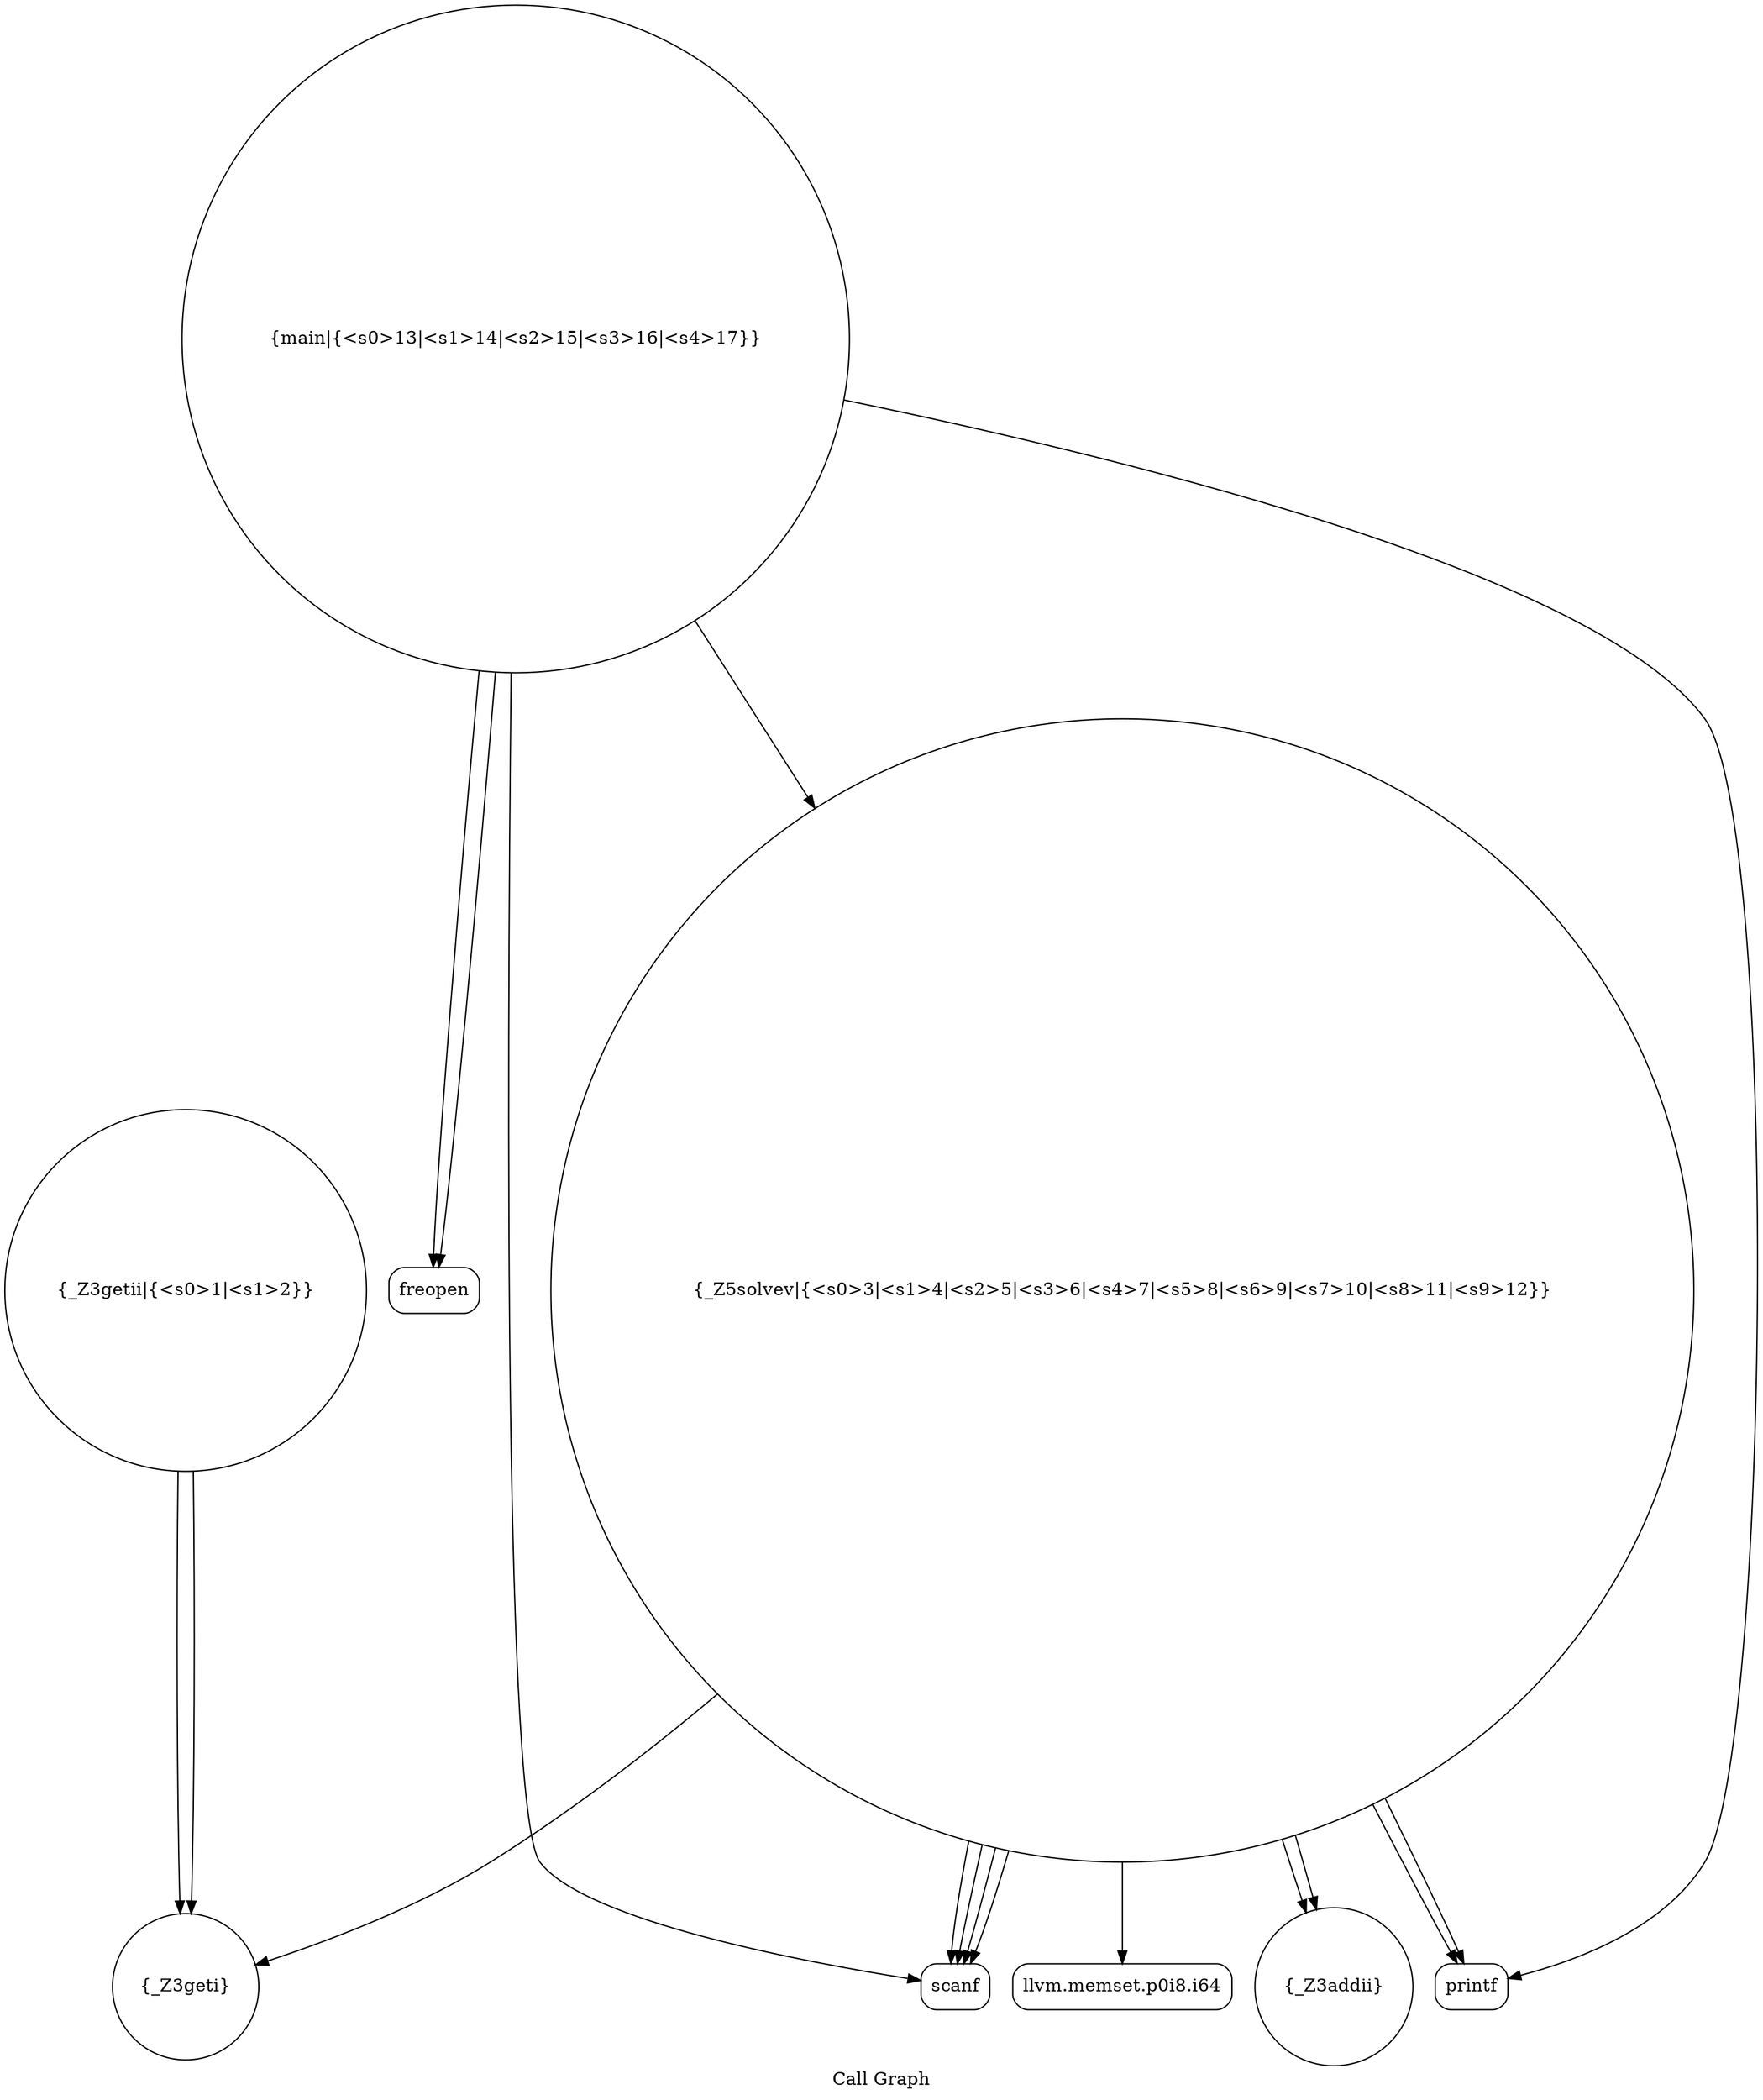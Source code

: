 digraph "Call Graph" {
	label="Call Graph";

	Node0x55cd3eb3fc50 [shape=record,shape=circle,label="{_Z3geti}"];
	Node0x55cd3eb403e0 [shape=record,shape=circle,label="{main|{<s0>13|<s1>14|<s2>15|<s3>16|<s4>17}}"];
	Node0x55cd3eb403e0:s0 -> Node0x55cd3eb40460[color=black];
	Node0x55cd3eb403e0:s1 -> Node0x55cd3eb40460[color=black];
	Node0x55cd3eb403e0:s2 -> Node0x55cd3eb402e0[color=black];
	Node0x55cd3eb403e0:s3 -> Node0x55cd3eb40360[color=black];
	Node0x55cd3eb403e0:s4 -> Node0x55cd3eb401e0[color=black];
	Node0x55cd3eb40160 [shape=record,shape=circle,label="{_Z3addii}"];
	Node0x55cd3eb40260 [shape=record,shape=Mrecord,label="{llvm.memset.p0i8.i64}"];
	Node0x55cd3eb40360 [shape=record,shape=Mrecord,label="{printf}"];
	Node0x55cd3eb400e0 [shape=record,shape=circle,label="{_Z3getii|{<s0>1|<s1>2}}"];
	Node0x55cd3eb400e0:s0 -> Node0x55cd3eb3fc50[color=black];
	Node0x55cd3eb400e0:s1 -> Node0x55cd3eb3fc50[color=black];
	Node0x55cd3eb40460 [shape=record,shape=Mrecord,label="{freopen}"];
	Node0x55cd3eb401e0 [shape=record,shape=circle,label="{_Z5solvev|{<s0>3|<s1>4|<s2>5|<s3>6|<s4>7|<s5>8|<s6>9|<s7>10|<s8>11|<s9>12}}"];
	Node0x55cd3eb401e0:s0 -> Node0x55cd3eb40260[color=black];
	Node0x55cd3eb401e0:s1 -> Node0x55cd3eb402e0[color=black];
	Node0x55cd3eb401e0:s2 -> Node0x55cd3eb402e0[color=black];
	Node0x55cd3eb401e0:s3 -> Node0x55cd3eb40160[color=black];
	Node0x55cd3eb401e0:s4 -> Node0x55cd3eb40160[color=black];
	Node0x55cd3eb401e0:s5 -> Node0x55cd3eb402e0[color=black];
	Node0x55cd3eb401e0:s6 -> Node0x55cd3eb402e0[color=black];
	Node0x55cd3eb401e0:s7 -> Node0x55cd3eb3fc50[color=black];
	Node0x55cd3eb401e0:s8 -> Node0x55cd3eb40360[color=black];
	Node0x55cd3eb401e0:s9 -> Node0x55cd3eb40360[color=black];
	Node0x55cd3eb402e0 [shape=record,shape=Mrecord,label="{scanf}"];
}
